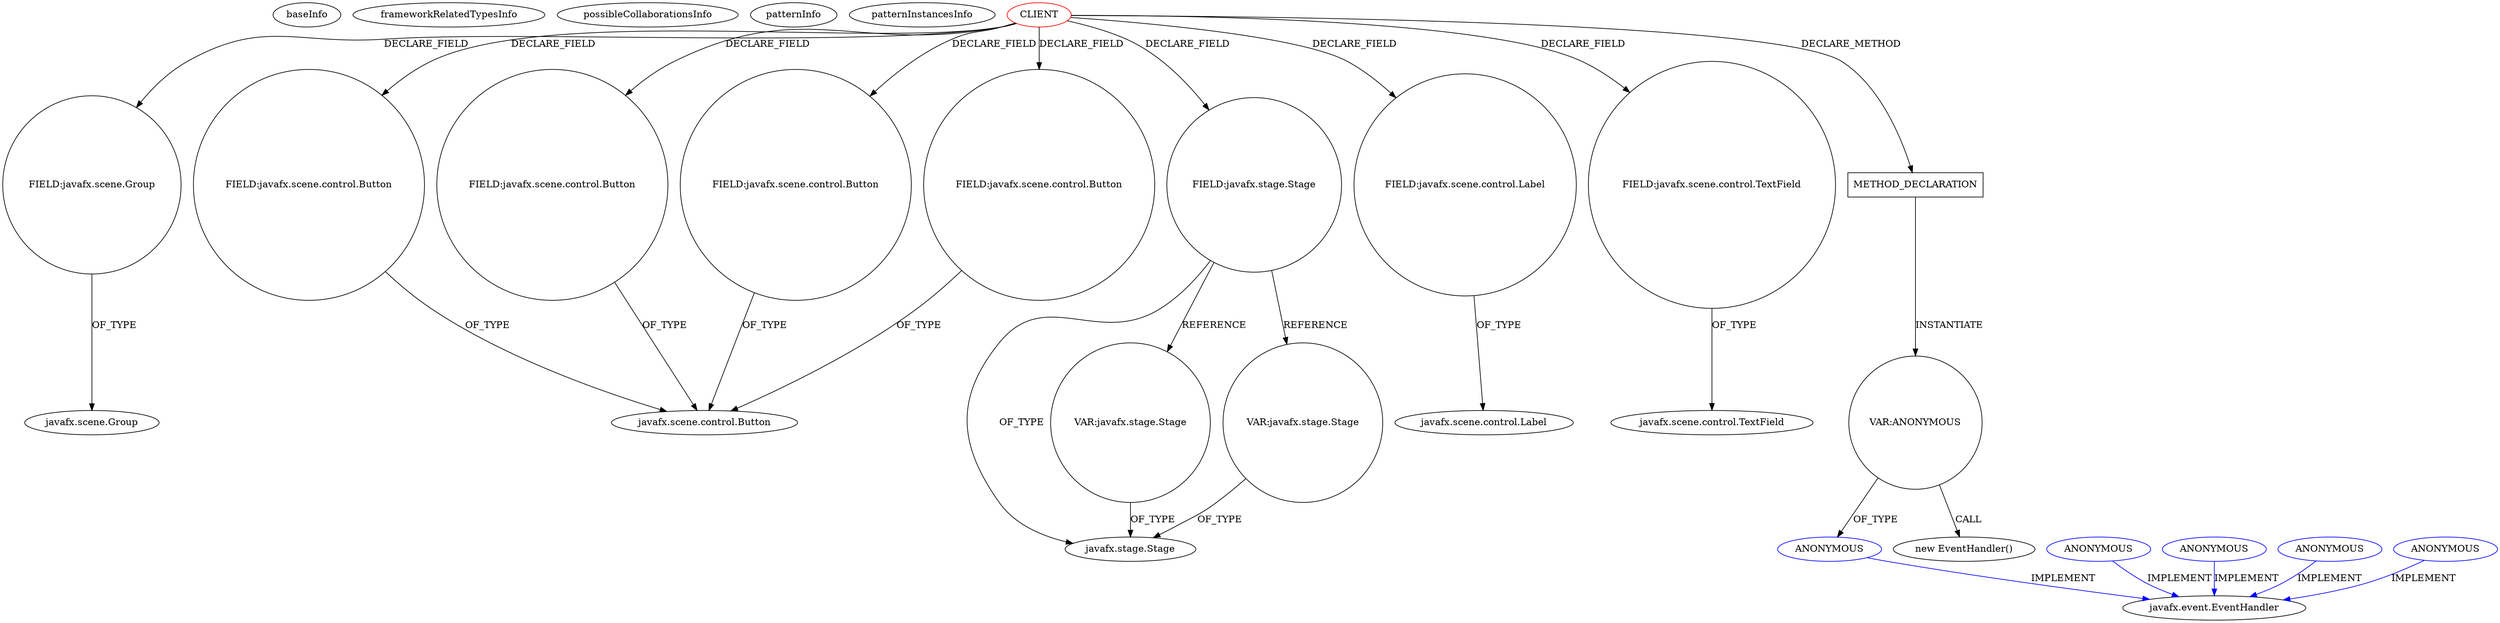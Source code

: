 digraph {
baseInfo[graphId=1413,category="pattern",isAnonymous=false,possibleRelation=false]
frameworkRelatedTypesInfo[]
possibleCollaborationsInfo[]
patternInfo[frequency=2.0,patternRootClient=0]
patternInstancesInfo[0="joelburget-miftiwac~/joelburget-miftiwac/miftiwac-master/src/Dynamic_page.java~Dynamic_page~3333",1="didygo-gce-display~/didygo-gce-display/gce-display-master/src/proto1/DashBoard.java~DashBoard~2407"]
28[label="FIELD:javafx.scene.Group",vertexType="FIELD_DECLARATION",isFrameworkType=false,shape=circle]
0[label="CLIENT",vertexType="ROOT_CLIENT_CLASS_DECLARATION",isFrameworkType=false,color=red]
62[label="FIELD:javafx.scene.control.Button",vertexType="FIELD_DECLARATION",isFrameworkType=false,shape=circle]
72[label="FIELD:javafx.scene.control.Button",vertexType="FIELD_DECLARATION",isFrameworkType=false,shape=circle]
30[label="FIELD:javafx.scene.control.Button",vertexType="FIELD_DECLARATION",isFrameworkType=false,shape=circle]
12[label="FIELD:javafx.scene.control.Button",vertexType="FIELD_DECLARATION",isFrameworkType=false,shape=circle]
70[label="FIELD:javafx.stage.Stage",vertexType="FIELD_DECLARATION",isFrameworkType=false,shape=circle]
18[label="FIELD:javafx.scene.control.Label",vertexType="FIELD_DECLARATION",isFrameworkType=false,shape=circle]
19[label="javafx.scene.control.Label",vertexType="FRAMEWORK_CLASS_TYPE",isFrameworkType=false]
13[label="javafx.scene.control.Button",vertexType="FRAMEWORK_CLASS_TYPE",isFrameworkType=false]
29[label="javafx.scene.Group",vertexType="FRAMEWORK_CLASS_TYPE",isFrameworkType=false]
48[label="FIELD:javafx.scene.control.TextField",vertexType="FIELD_DECLARATION",isFrameworkType=false,shape=circle]
71[label="javafx.stage.Stage",vertexType="FRAMEWORK_CLASS_TYPE",isFrameworkType=false]
1149[label="VAR:javafx.stage.Stage",vertexType="VARIABLE_EXPRESION",isFrameworkType=false,shape=circle]
709[label="VAR:javafx.stage.Stage",vertexType="VARIABLE_EXPRESION",isFrameworkType=false,shape=circle]
7[label="javafx.scene.control.TextField",vertexType="FRAMEWORK_CLASS_TYPE",isFrameworkType=false]
1152[label="METHOD_DECLARATION",vertexType="CLIENT_METHOD_DECLARATION",isFrameworkType=false,shape=box]
1173[label="VAR:ANONYMOUS",vertexType="VARIABLE_EXPRESION",isFrameworkType=false,shape=circle]
1174[label="ANONYMOUS",vertexType="REFERENCE_ANONYMOUS_DECLARATION",isFrameworkType=false,color=blue]
1172[label="new EventHandler()",vertexType="CONSTRUCTOR_CALL",isFrameworkType=false]
697[label="javafx.event.EventHandler",vertexType="FRAMEWORK_INTERFACE_TYPE",isFrameworkType=false]
769[label="ANONYMOUS",vertexType="REFERENCE_ANONYMOUS_DECLARATION",isFrameworkType=false,color=blue]
1147[label="ANONYMOUS",vertexType="REFERENCE_ANONYMOUS_DECLARATION",isFrameworkType=false,color=blue]
724[label="ANONYMOUS",vertexType="REFERENCE_ANONYMOUS_DECLARATION",isFrameworkType=false,color=blue]
1134[label="ANONYMOUS",vertexType="REFERENCE_ANONYMOUS_DECLARATION",isFrameworkType=false,color=blue]
0->18[label="DECLARE_FIELD"]
0->48[label="DECLARE_FIELD"]
0->1152[label="DECLARE_METHOD"]
70->71[label="OF_TYPE"]
724->697[label="IMPLEMENT",color=blue]
0->30[label="DECLARE_FIELD"]
0->72[label="DECLARE_FIELD"]
70->1149[label="REFERENCE"]
0->70[label="DECLARE_FIELD"]
30->13[label="OF_TYPE"]
1174->697[label="IMPLEMENT",color=blue]
48->7[label="OF_TYPE"]
1147->697[label="IMPLEMENT",color=blue]
18->19[label="OF_TYPE"]
1152->1173[label="INSTANTIATE"]
0->28[label="DECLARE_FIELD"]
28->29[label="OF_TYPE"]
0->62[label="DECLARE_FIELD"]
0->12[label="DECLARE_FIELD"]
769->697[label="IMPLEMENT",color=blue]
62->13[label="OF_TYPE"]
1134->697[label="IMPLEMENT",color=blue]
1149->71[label="OF_TYPE"]
1173->1172[label="CALL"]
709->71[label="OF_TYPE"]
70->709[label="REFERENCE"]
1173->1174[label="OF_TYPE"]
72->13[label="OF_TYPE"]
12->13[label="OF_TYPE"]
}
